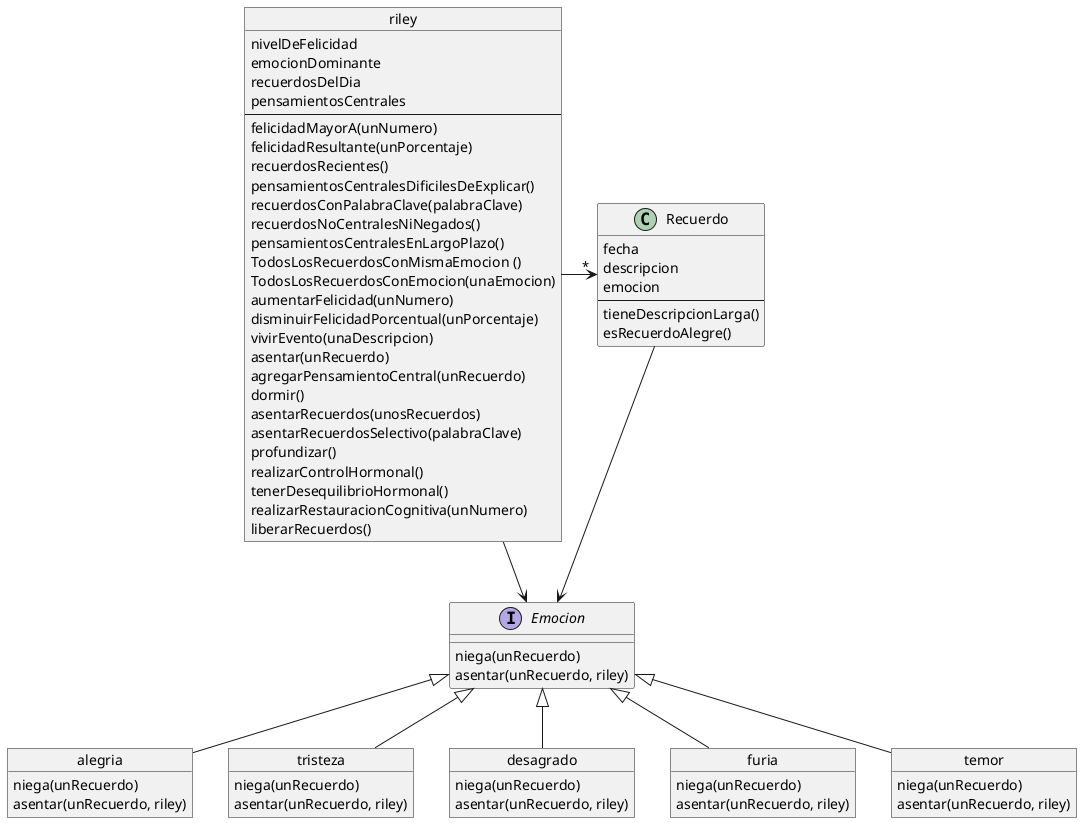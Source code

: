 @startuml intensamente

object riley {
    nivelDeFelicidad
    emocionDominante
    recuerdosDelDia
    pensamientosCentrales
    --
    felicidadMayorA(unNumero)
    felicidadResultante(unPorcentaje)
    recuerdosRecientes()
    pensamientosCentralesDificilesDeExplicar()
    recuerdosConPalabraClave(palabraClave)
    recuerdosNoCentralesNiNegados()
    pensamientosCentralesEnLargoPlazo()
    TodosLosRecuerdosConMismaEmocion ()
    TodosLosRecuerdosConEmocion(unaEmocion)
    aumentarFelicidad(unNumero)
    disminuirFelicidadPorcentual(unPorcentaje)
    vivirEvento(unaDescripcion)
    asentar(unRecuerdo)
    agregarPensamientoCentral(unRecuerdo)
    dormir()
    asentarRecuerdos(unosRecuerdos)
    asentarRecuerdosSelectivo(palabraClave)
    profundizar()
    realizarControlHormonal()
    tenerDesequilibrioHormonal()
    realizarRestauracionCognitiva(unNumero)
    liberarRecuerdos()
}

class Recuerdo {
    fecha
    descripcion
    emocion
    --
    tieneDescripcionLarga()
    esRecuerdoAlegre()
}

Interface Emocion {
    niega(unRecuerdo)
    asentar(unRecuerdo, riley)
}

object alegria {
    niega(unRecuerdo)
    asentar(unRecuerdo, riley)
}

object tristeza {
    niega(unRecuerdo)
    asentar(unRecuerdo, riley)
}

object desagrado {
    niega(unRecuerdo)
    asentar(unRecuerdo, riley)
}

object furia {
    niega(unRecuerdo)
    asentar(unRecuerdo, riley)
}

object temor {
    niega(unRecuerdo)
    asentar(unRecuerdo, riley)
}

riley --> Emocion
riley -r-> "*" Recuerdo

Recuerdo --> Emocion

alegria -u-|> Emocion
tristeza -u-|> Emocion
desagrado -u-|> Emocion
furia -u-|> Emocion
temor -u-|> Emocion

@enduml